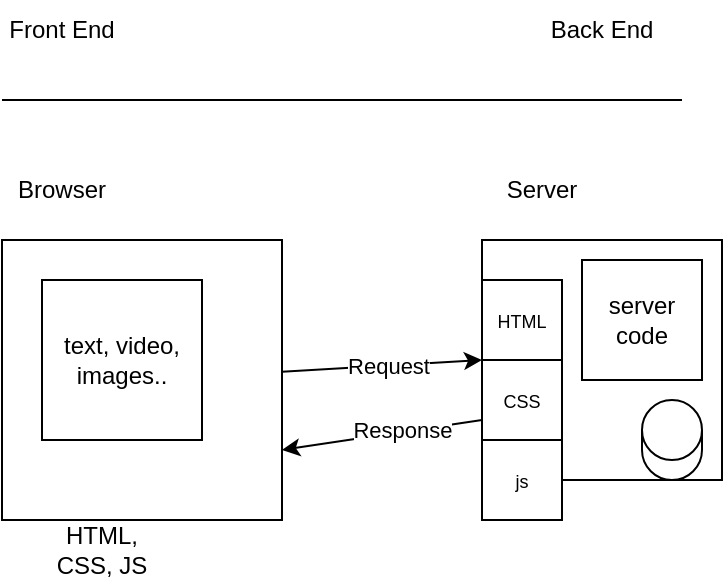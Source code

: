 <mxfile>
    <diagram id="6D-F680wXodcBmQKxQVh" name="Page-1">
        <mxGraphModel dx="398" dy="419" grid="1" gridSize="10" guides="1" tooltips="1" connect="1" arrows="1" fold="1" page="1" pageScale="1" pageWidth="850" pageHeight="1100" math="0" shadow="0">
            <root>
                <mxCell id="0"/>
                <mxCell id="1" parent="0"/>
                <mxCell id="2" value="" style="endArrow=none;html=1;" edge="1" parent="1">
                    <mxGeometry width="50" height="50" relative="1" as="geometry">
                        <mxPoint x="30" y="120" as="sourcePoint"/>
                        <mxPoint x="370" y="120" as="targetPoint"/>
                    </mxGeometry>
                </mxCell>
                <mxCell id="3" value="Front End" style="text;html=1;strokeColor=none;fillColor=none;align=center;verticalAlign=middle;whiteSpace=wrap;rounded=0;" vertex="1" parent="1">
                    <mxGeometry x="30" y="70" width="60" height="30" as="geometry"/>
                </mxCell>
                <mxCell id="4" value="Back End" style="text;html=1;strokeColor=none;fillColor=none;align=center;verticalAlign=middle;whiteSpace=wrap;rounded=0;" vertex="1" parent="1">
                    <mxGeometry x="300" y="70" width="60" height="30" as="geometry"/>
                </mxCell>
                <mxCell id="10" style="edgeStyle=none;html=1;entryX=0;entryY=0.5;entryDx=0;entryDy=0;" edge="1" parent="1" source="5" target="8">
                    <mxGeometry relative="1" as="geometry"/>
                </mxCell>
                <mxCell id="11" value="Request" style="edgeLabel;html=1;align=center;verticalAlign=middle;resizable=0;points=[];" vertex="1" connectable="0" parent="10">
                    <mxGeometry x="0.053" relative="1" as="geometry">
                        <mxPoint as="offset"/>
                    </mxGeometry>
                </mxCell>
                <mxCell id="5" value="" style="whiteSpace=wrap;html=1;aspect=fixed;" vertex="1" parent="1">
                    <mxGeometry x="30" y="190" width="140" height="140" as="geometry"/>
                </mxCell>
                <mxCell id="6" value="Browser" style="text;html=1;strokeColor=none;fillColor=none;align=center;verticalAlign=middle;whiteSpace=wrap;rounded=0;" vertex="1" parent="1">
                    <mxGeometry x="30" y="150" width="60" height="30" as="geometry"/>
                </mxCell>
                <mxCell id="12" style="edgeStyle=none;html=1;exitX=0;exitY=0.75;exitDx=0;exitDy=0;entryX=1;entryY=0.75;entryDx=0;entryDy=0;" edge="1" parent="1" source="8" target="5">
                    <mxGeometry relative="1" as="geometry"/>
                </mxCell>
                <mxCell id="13" value="Response" style="edgeLabel;html=1;align=center;verticalAlign=middle;resizable=0;points=[];" vertex="1" connectable="0" parent="12">
                    <mxGeometry x="-0.186" y="-1" relative="1" as="geometry">
                        <mxPoint as="offset"/>
                    </mxGeometry>
                </mxCell>
                <mxCell id="8" value="" style="whiteSpace=wrap;html=1;aspect=fixed;" vertex="1" parent="1">
                    <mxGeometry x="270" y="190" width="120" height="120" as="geometry"/>
                </mxCell>
                <mxCell id="9" value="Server" style="text;html=1;strokeColor=none;fillColor=none;align=center;verticalAlign=middle;whiteSpace=wrap;rounded=0;" vertex="1" parent="1">
                    <mxGeometry x="270" y="150" width="60" height="30" as="geometry"/>
                </mxCell>
                <mxCell id="14" value="text, video, images.." style="whiteSpace=wrap;html=1;aspect=fixed;" vertex="1" parent="1">
                    <mxGeometry x="50" y="210" width="80" height="80" as="geometry"/>
                </mxCell>
                <mxCell id="15" value="server code" style="whiteSpace=wrap;html=1;aspect=fixed;" vertex="1" parent="1">
                    <mxGeometry x="320" y="200" width="60" height="60" as="geometry"/>
                </mxCell>
                <mxCell id="16" value="" style="shape=cylinder3;whiteSpace=wrap;html=1;boundedLbl=1;backgroundOutline=1;size=15;" vertex="1" parent="1">
                    <mxGeometry x="350" y="270" width="30" height="40" as="geometry"/>
                </mxCell>
                <mxCell id="19" value="HTML, CSS, JS" style="text;html=1;strokeColor=none;fillColor=none;align=center;verticalAlign=middle;whiteSpace=wrap;rounded=0;" vertex="1" parent="1">
                    <mxGeometry x="50" y="330" width="60" height="30" as="geometry"/>
                </mxCell>
                <mxCell id="20" value="&lt;font style=&quot;font-size: 9px&quot;&gt;HTML&lt;/font&gt;" style="whiteSpace=wrap;html=1;aspect=fixed;" vertex="1" parent="1">
                    <mxGeometry x="270" y="210" width="40" height="40" as="geometry"/>
                </mxCell>
                <mxCell id="21" value="&lt;font style=&quot;font-size: 9px&quot;&gt;CSS&lt;/font&gt;" style="whiteSpace=wrap;html=1;aspect=fixed;" vertex="1" parent="1">
                    <mxGeometry x="270" y="250" width="40" height="40" as="geometry"/>
                </mxCell>
                <mxCell id="22" value="&lt;font style=&quot;font-size: 9px&quot;&gt;js&lt;/font&gt;" style="whiteSpace=wrap;html=1;aspect=fixed;" vertex="1" parent="1">
                    <mxGeometry x="270" y="290" width="40" height="40" as="geometry"/>
                </mxCell>
            </root>
        </mxGraphModel>
    </diagram>
</mxfile>